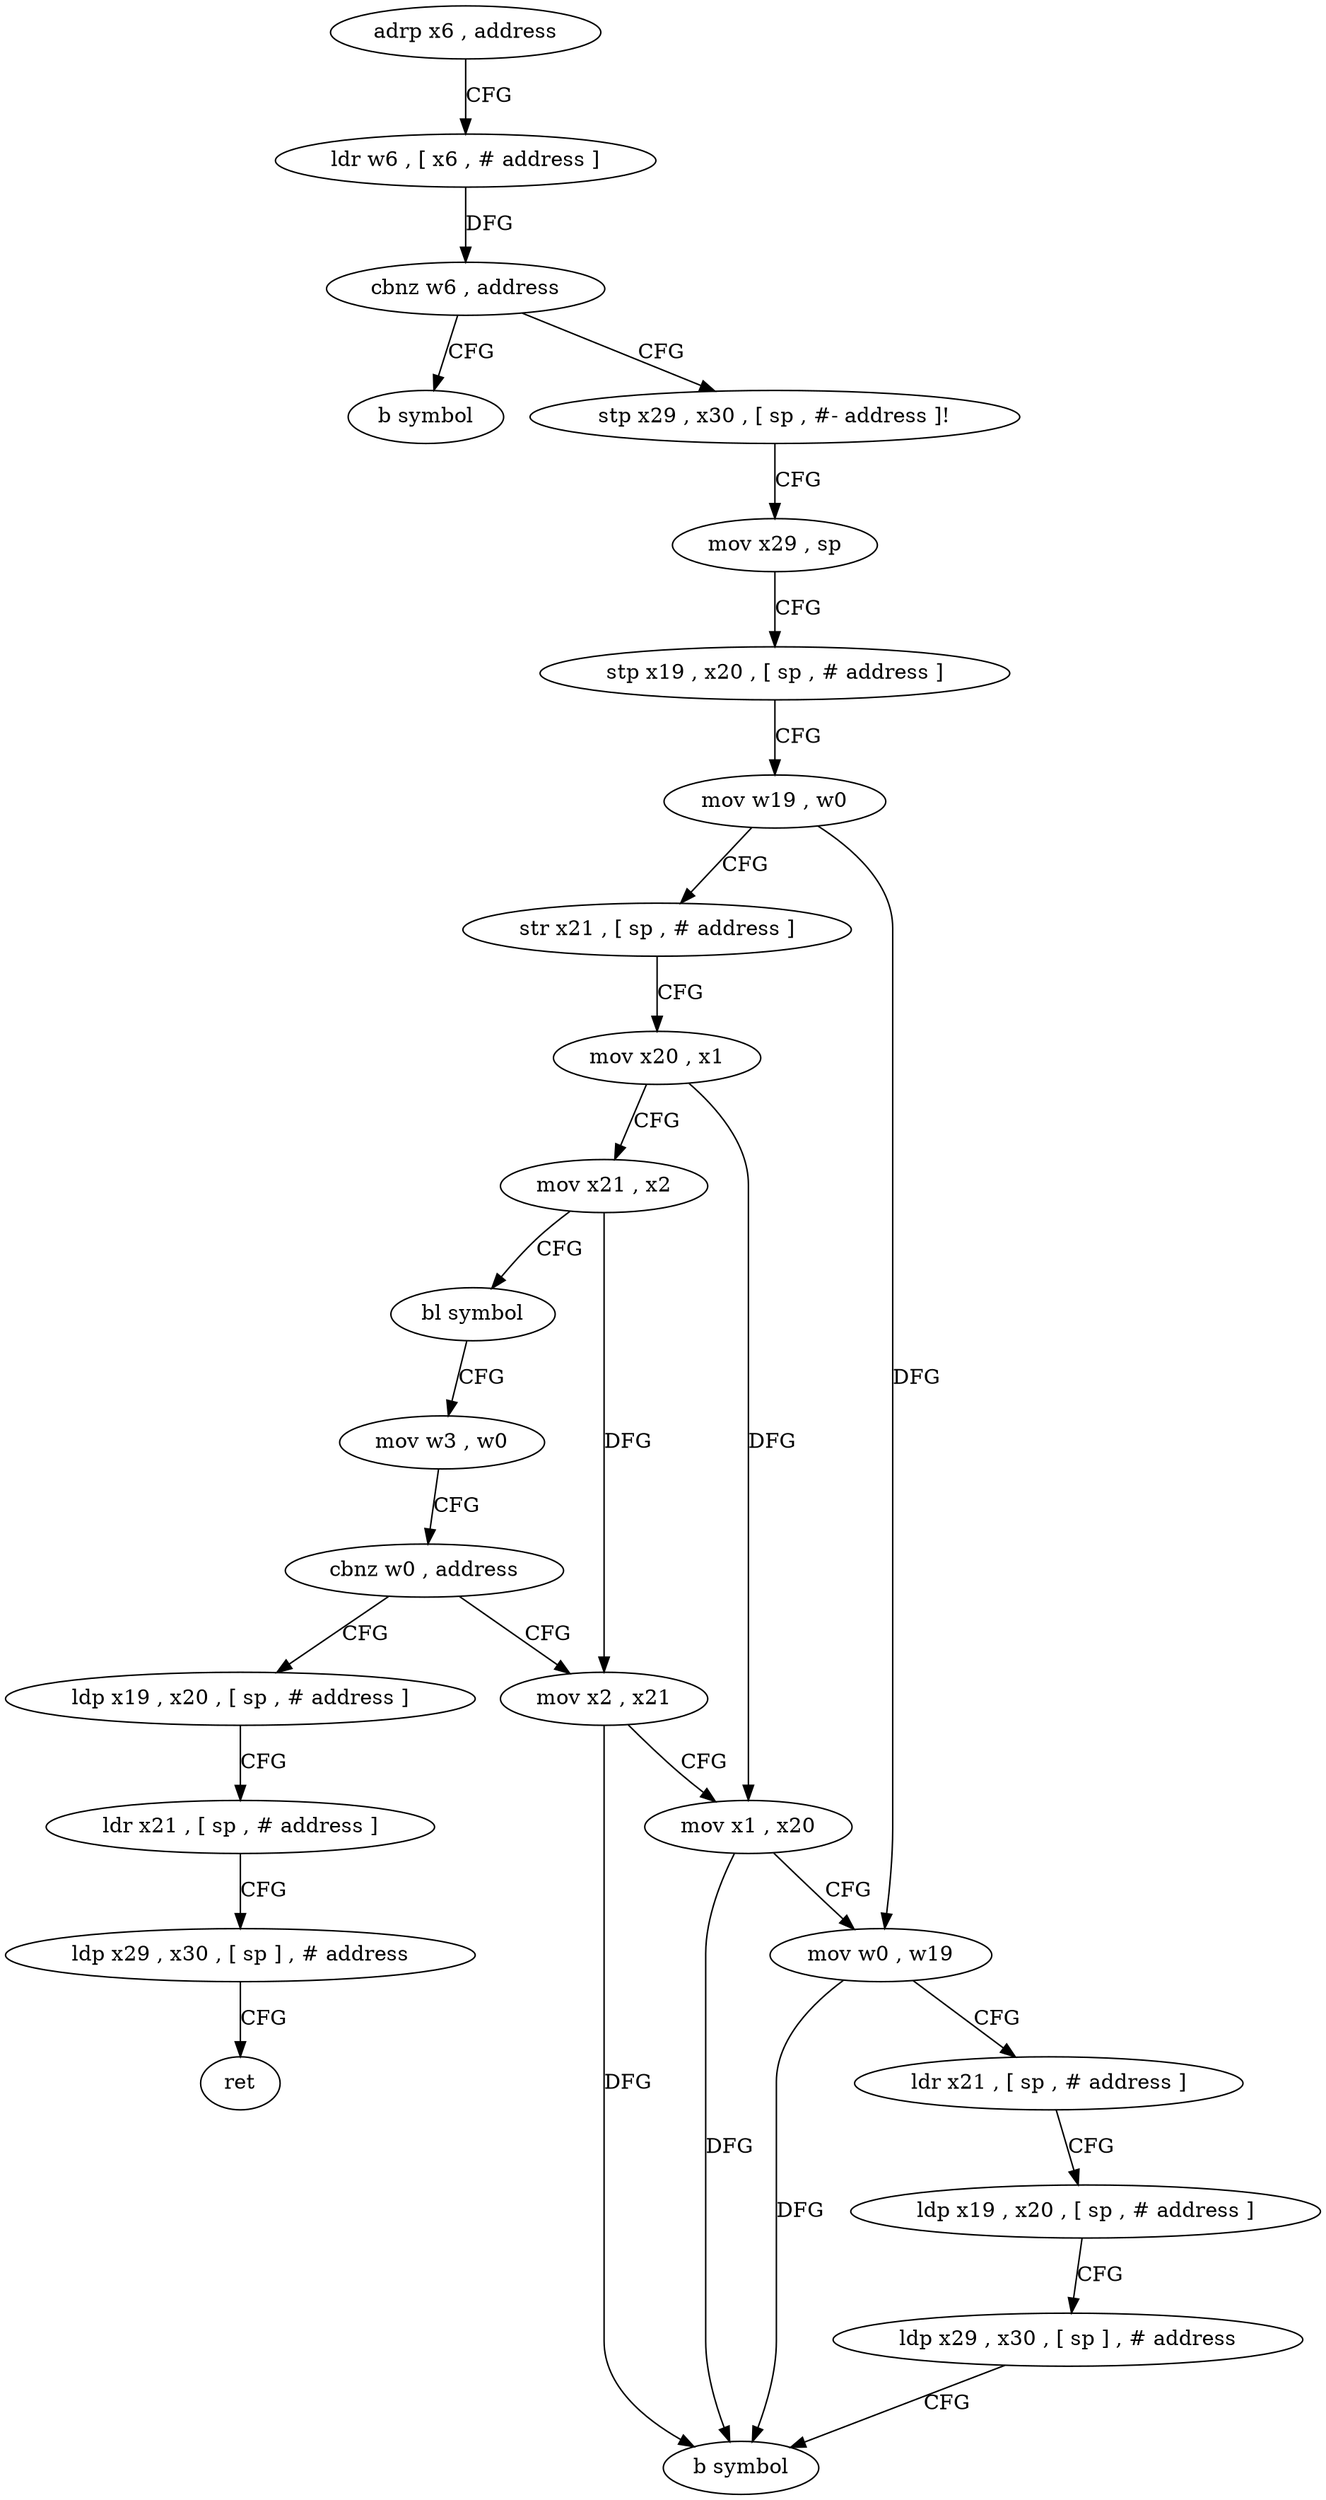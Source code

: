 digraph "func" {
"4254272" [label = "adrp x6 , address" ]
"4254276" [label = "ldr w6 , [ x6 , # address ]" ]
"4254280" [label = "cbnz w6 , address" ]
"4254344" [label = "b symbol" ]
"4254284" [label = "stp x29 , x30 , [ sp , #- address ]!" ]
"4254288" [label = "mov x29 , sp" ]
"4254292" [label = "stp x19 , x20 , [ sp , # address ]" ]
"4254296" [label = "mov w19 , w0" ]
"4254300" [label = "str x21 , [ sp , # address ]" ]
"4254304" [label = "mov x20 , x1" ]
"4254308" [label = "mov x21 , x2" ]
"4254312" [label = "bl symbol" ]
"4254316" [label = "mov w3 , w0" ]
"4254320" [label = "cbnz w0 , address" ]
"4254352" [label = "mov x2 , x21" ]
"4254324" [label = "ldp x19 , x20 , [ sp , # address ]" ]
"4254356" [label = "mov x1 , x20" ]
"4254360" [label = "mov w0 , w19" ]
"4254364" [label = "ldr x21 , [ sp , # address ]" ]
"4254368" [label = "ldp x19 , x20 , [ sp , # address ]" ]
"4254372" [label = "ldp x29 , x30 , [ sp ] , # address" ]
"4254376" [label = "b symbol" ]
"4254328" [label = "ldr x21 , [ sp , # address ]" ]
"4254332" [label = "ldp x29 , x30 , [ sp ] , # address" ]
"4254336" [label = "ret" ]
"4254272" -> "4254276" [ label = "CFG" ]
"4254276" -> "4254280" [ label = "DFG" ]
"4254280" -> "4254344" [ label = "CFG" ]
"4254280" -> "4254284" [ label = "CFG" ]
"4254284" -> "4254288" [ label = "CFG" ]
"4254288" -> "4254292" [ label = "CFG" ]
"4254292" -> "4254296" [ label = "CFG" ]
"4254296" -> "4254300" [ label = "CFG" ]
"4254296" -> "4254360" [ label = "DFG" ]
"4254300" -> "4254304" [ label = "CFG" ]
"4254304" -> "4254308" [ label = "CFG" ]
"4254304" -> "4254356" [ label = "DFG" ]
"4254308" -> "4254312" [ label = "CFG" ]
"4254308" -> "4254352" [ label = "DFG" ]
"4254312" -> "4254316" [ label = "CFG" ]
"4254316" -> "4254320" [ label = "CFG" ]
"4254320" -> "4254352" [ label = "CFG" ]
"4254320" -> "4254324" [ label = "CFG" ]
"4254352" -> "4254356" [ label = "CFG" ]
"4254352" -> "4254376" [ label = "DFG" ]
"4254324" -> "4254328" [ label = "CFG" ]
"4254356" -> "4254360" [ label = "CFG" ]
"4254356" -> "4254376" [ label = "DFG" ]
"4254360" -> "4254364" [ label = "CFG" ]
"4254360" -> "4254376" [ label = "DFG" ]
"4254364" -> "4254368" [ label = "CFG" ]
"4254368" -> "4254372" [ label = "CFG" ]
"4254372" -> "4254376" [ label = "CFG" ]
"4254328" -> "4254332" [ label = "CFG" ]
"4254332" -> "4254336" [ label = "CFG" ]
}
